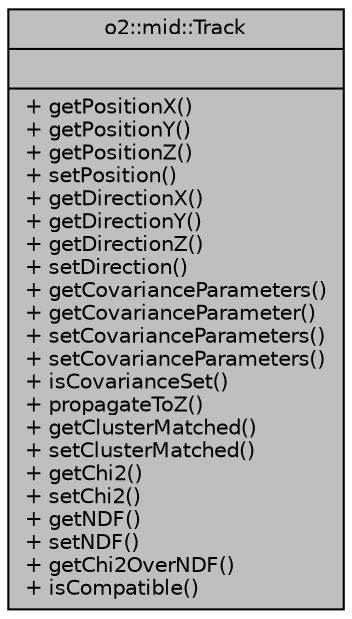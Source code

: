 digraph "o2::mid::Track"
{
 // INTERACTIVE_SVG=YES
  bgcolor="transparent";
  edge [fontname="Helvetica",fontsize="10",labelfontname="Helvetica",labelfontsize="10"];
  node [fontname="Helvetica",fontsize="10",shape=record];
  Node1 [label="{o2::mid::Track\n||+ getPositionX()\l+ getPositionY()\l+ getPositionZ()\l+ setPosition()\l+ getDirectionX()\l+ getDirectionY()\l+ getDirectionZ()\l+ setDirection()\l+ getCovarianceParameters()\l+ getCovarianceParameter()\l+ setCovarianceParameters()\l+ setCovarianceParameters()\l+ isCovarianceSet()\l+ propagateToZ()\l+ getClusterMatched()\l+ setClusterMatched()\l+ getChi2()\l+ setChi2()\l+ getNDF()\l+ setNDF()\l+ getChi2OverNDF()\l+ isCompatible()\l}",height=0.2,width=0.4,color="black", fillcolor="grey75", style="filled", fontcolor="black"];
}
